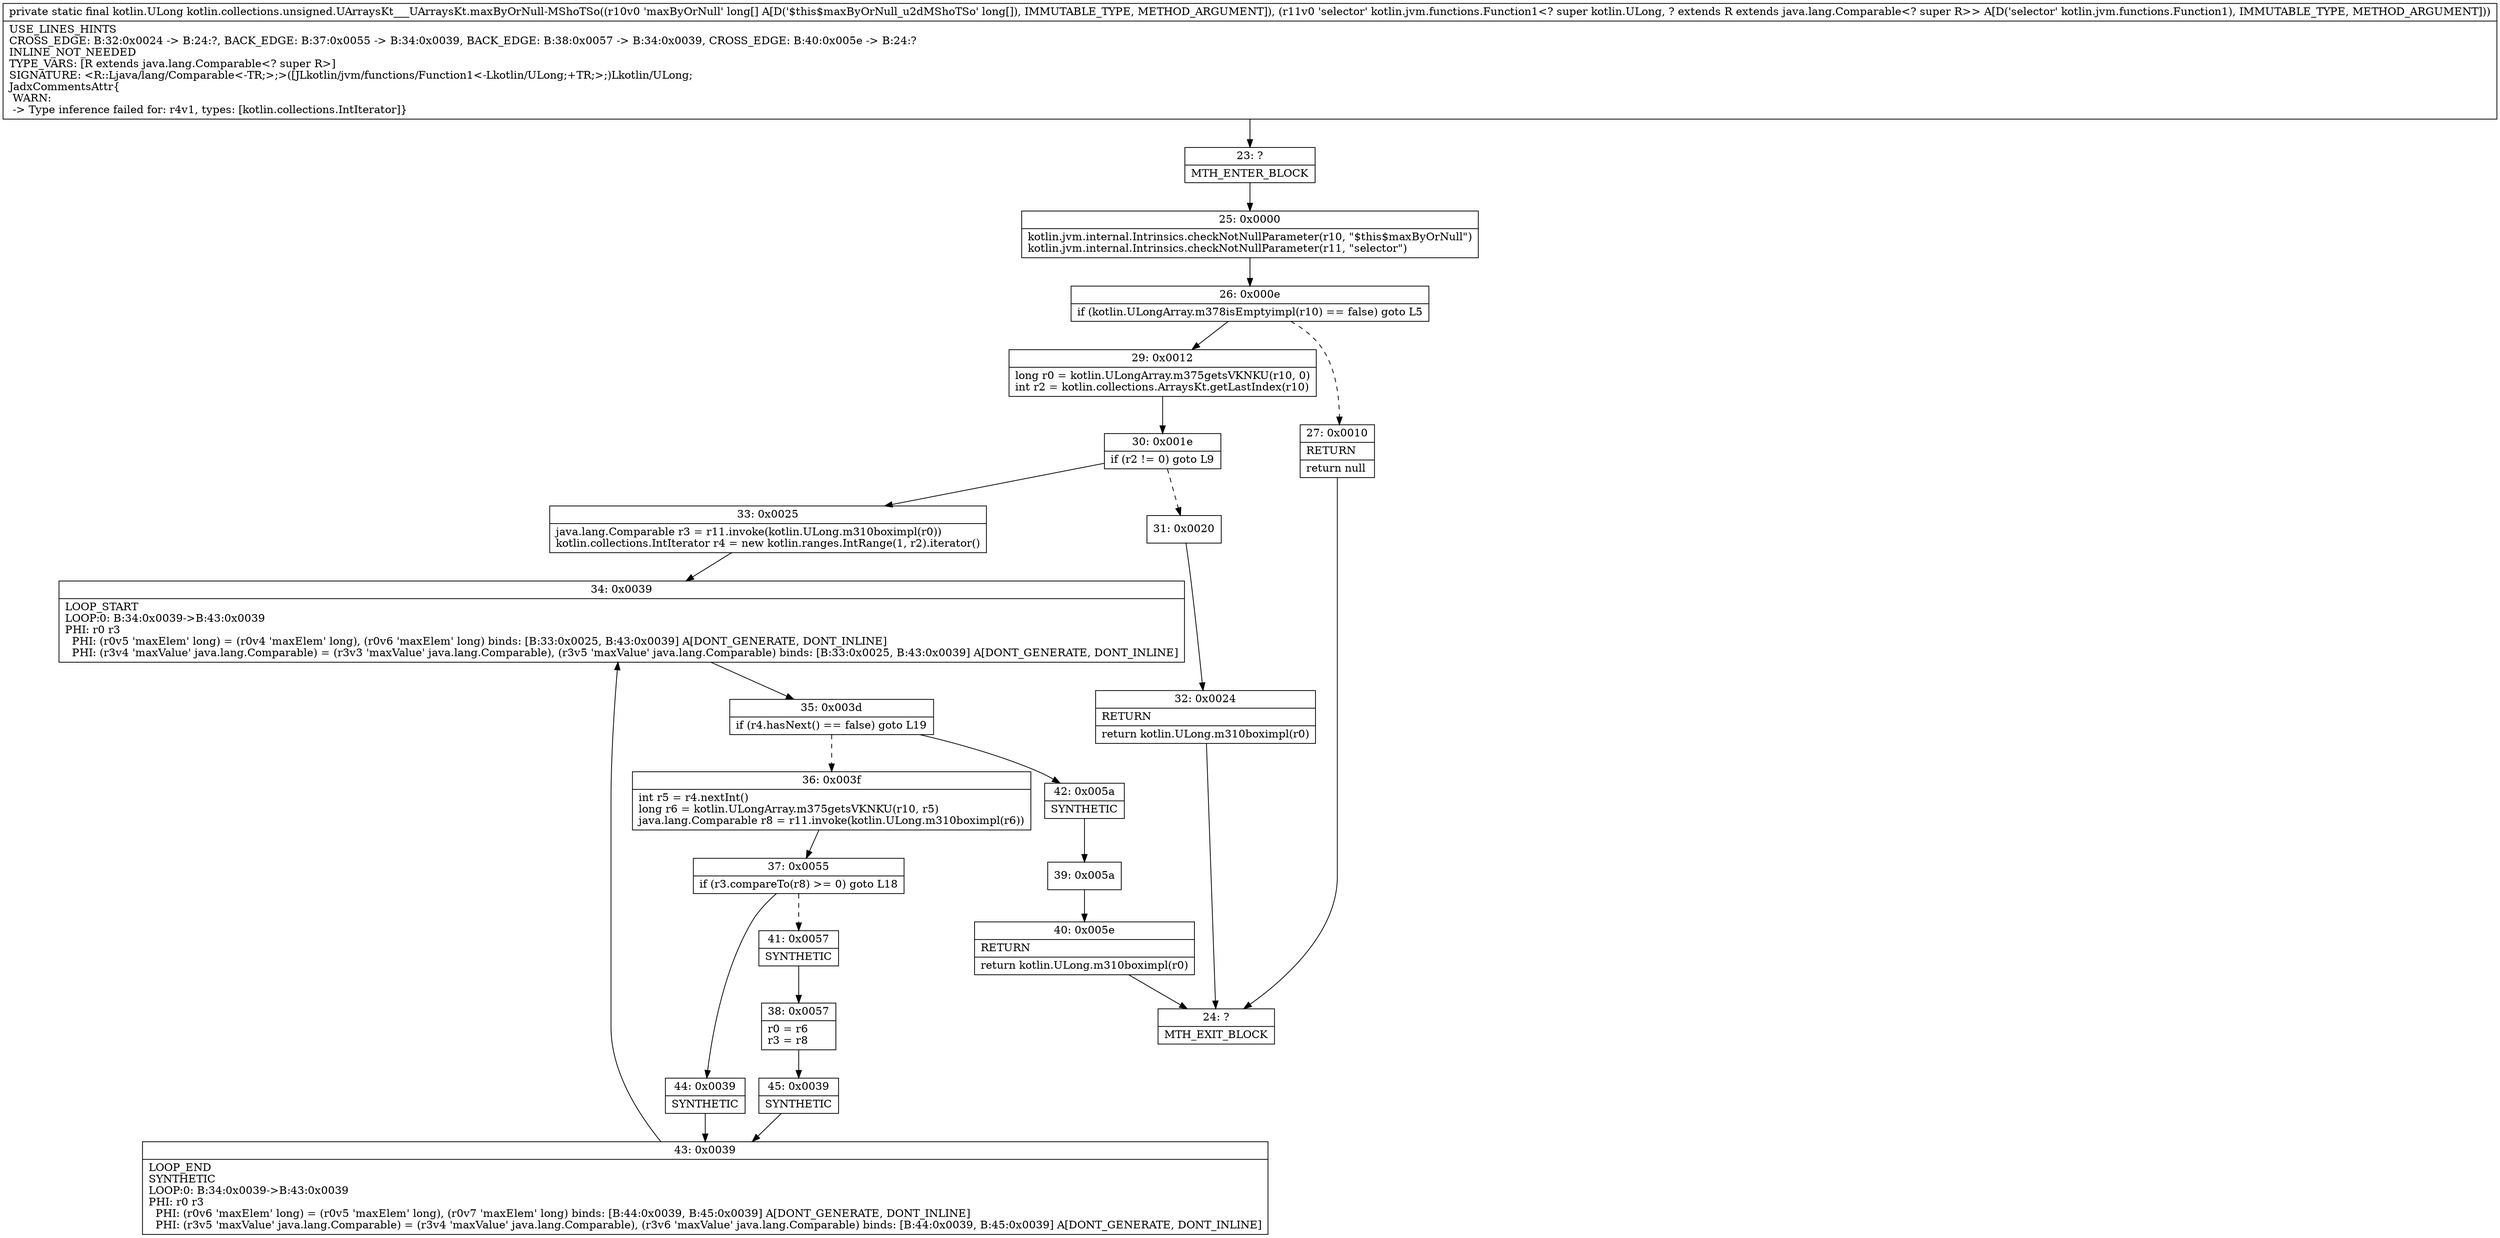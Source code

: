 digraph "CFG forkotlin.collections.unsigned.UArraysKt___UArraysKt.maxByOrNull\-MShoTSo([JLkotlin\/jvm\/functions\/Function1;)Lkotlin\/ULong;" {
Node_23 [shape=record,label="{23\:\ ?|MTH_ENTER_BLOCK\l}"];
Node_25 [shape=record,label="{25\:\ 0x0000|kotlin.jvm.internal.Intrinsics.checkNotNullParameter(r10, \"$this$maxByOrNull\")\lkotlin.jvm.internal.Intrinsics.checkNotNullParameter(r11, \"selector\")\l}"];
Node_26 [shape=record,label="{26\:\ 0x000e|if (kotlin.ULongArray.m378isEmptyimpl(r10) == false) goto L5\l}"];
Node_27 [shape=record,label="{27\:\ 0x0010|RETURN\l|return null\l}"];
Node_24 [shape=record,label="{24\:\ ?|MTH_EXIT_BLOCK\l}"];
Node_29 [shape=record,label="{29\:\ 0x0012|long r0 = kotlin.ULongArray.m375getsVKNKU(r10, 0)\lint r2 = kotlin.collections.ArraysKt.getLastIndex(r10)\l}"];
Node_30 [shape=record,label="{30\:\ 0x001e|if (r2 != 0) goto L9\l}"];
Node_31 [shape=record,label="{31\:\ 0x0020}"];
Node_32 [shape=record,label="{32\:\ 0x0024|RETURN\l|return kotlin.ULong.m310boximpl(r0)\l}"];
Node_33 [shape=record,label="{33\:\ 0x0025|java.lang.Comparable r3 = r11.invoke(kotlin.ULong.m310boximpl(r0))\lkotlin.collections.IntIterator r4 = new kotlin.ranges.IntRange(1, r2).iterator()\l}"];
Node_34 [shape=record,label="{34\:\ 0x0039|LOOP_START\lLOOP:0: B:34:0x0039\-\>B:43:0x0039\lPHI: r0 r3 \l  PHI: (r0v5 'maxElem' long) = (r0v4 'maxElem' long), (r0v6 'maxElem' long) binds: [B:33:0x0025, B:43:0x0039] A[DONT_GENERATE, DONT_INLINE]\l  PHI: (r3v4 'maxValue' java.lang.Comparable) = (r3v3 'maxValue' java.lang.Comparable), (r3v5 'maxValue' java.lang.Comparable) binds: [B:33:0x0025, B:43:0x0039] A[DONT_GENERATE, DONT_INLINE]\l}"];
Node_35 [shape=record,label="{35\:\ 0x003d|if (r4.hasNext() == false) goto L19\l}"];
Node_36 [shape=record,label="{36\:\ 0x003f|int r5 = r4.nextInt()\llong r6 = kotlin.ULongArray.m375getsVKNKU(r10, r5)\ljava.lang.Comparable r8 = r11.invoke(kotlin.ULong.m310boximpl(r6))\l}"];
Node_37 [shape=record,label="{37\:\ 0x0055|if (r3.compareTo(r8) \>= 0) goto L18\l}"];
Node_41 [shape=record,label="{41\:\ 0x0057|SYNTHETIC\l}"];
Node_38 [shape=record,label="{38\:\ 0x0057|r0 = r6\lr3 = r8\l}"];
Node_45 [shape=record,label="{45\:\ 0x0039|SYNTHETIC\l}"];
Node_43 [shape=record,label="{43\:\ 0x0039|LOOP_END\lSYNTHETIC\lLOOP:0: B:34:0x0039\-\>B:43:0x0039\lPHI: r0 r3 \l  PHI: (r0v6 'maxElem' long) = (r0v5 'maxElem' long), (r0v7 'maxElem' long) binds: [B:44:0x0039, B:45:0x0039] A[DONT_GENERATE, DONT_INLINE]\l  PHI: (r3v5 'maxValue' java.lang.Comparable) = (r3v4 'maxValue' java.lang.Comparable), (r3v6 'maxValue' java.lang.Comparable) binds: [B:44:0x0039, B:45:0x0039] A[DONT_GENERATE, DONT_INLINE]\l}"];
Node_44 [shape=record,label="{44\:\ 0x0039|SYNTHETIC\l}"];
Node_42 [shape=record,label="{42\:\ 0x005a|SYNTHETIC\l}"];
Node_39 [shape=record,label="{39\:\ 0x005a}"];
Node_40 [shape=record,label="{40\:\ 0x005e|RETURN\l|return kotlin.ULong.m310boximpl(r0)\l}"];
MethodNode[shape=record,label="{private static final kotlin.ULong kotlin.collections.unsigned.UArraysKt___UArraysKt.maxByOrNull\-MShoTSo((r10v0 'maxByOrNull' long[] A[D('$this$maxByOrNull_u2dMShoTSo' long[]), IMMUTABLE_TYPE, METHOD_ARGUMENT]), (r11v0 'selector' kotlin.jvm.functions.Function1\<? super kotlin.ULong, ? extends R extends java.lang.Comparable\<? super R\>\> A[D('selector' kotlin.jvm.functions.Function1), IMMUTABLE_TYPE, METHOD_ARGUMENT]))  | USE_LINES_HINTS\lCROSS_EDGE: B:32:0x0024 \-\> B:24:?, BACK_EDGE: B:37:0x0055 \-\> B:34:0x0039, BACK_EDGE: B:38:0x0057 \-\> B:34:0x0039, CROSS_EDGE: B:40:0x005e \-\> B:24:?\lINLINE_NOT_NEEDED\lTYPE_VARS: [R extends java.lang.Comparable\<? super R\>]\lSIGNATURE: \<R::Ljava\/lang\/Comparable\<\-TR;\>;\>([JLkotlin\/jvm\/functions\/Function1\<\-Lkotlin\/ULong;+TR;\>;)Lkotlin\/ULong;\lJadxCommentsAttr\{\l WARN: \l \-\> Type inference failed for: r4v1, types: [kotlin.collections.IntIterator]\}\l}"];
MethodNode -> Node_23;Node_23 -> Node_25;
Node_25 -> Node_26;
Node_26 -> Node_27[style=dashed];
Node_26 -> Node_29;
Node_27 -> Node_24;
Node_29 -> Node_30;
Node_30 -> Node_31[style=dashed];
Node_30 -> Node_33;
Node_31 -> Node_32;
Node_32 -> Node_24;
Node_33 -> Node_34;
Node_34 -> Node_35;
Node_35 -> Node_36[style=dashed];
Node_35 -> Node_42;
Node_36 -> Node_37;
Node_37 -> Node_41[style=dashed];
Node_37 -> Node_44;
Node_41 -> Node_38;
Node_38 -> Node_45;
Node_45 -> Node_43;
Node_43 -> Node_34;
Node_44 -> Node_43;
Node_42 -> Node_39;
Node_39 -> Node_40;
Node_40 -> Node_24;
}

